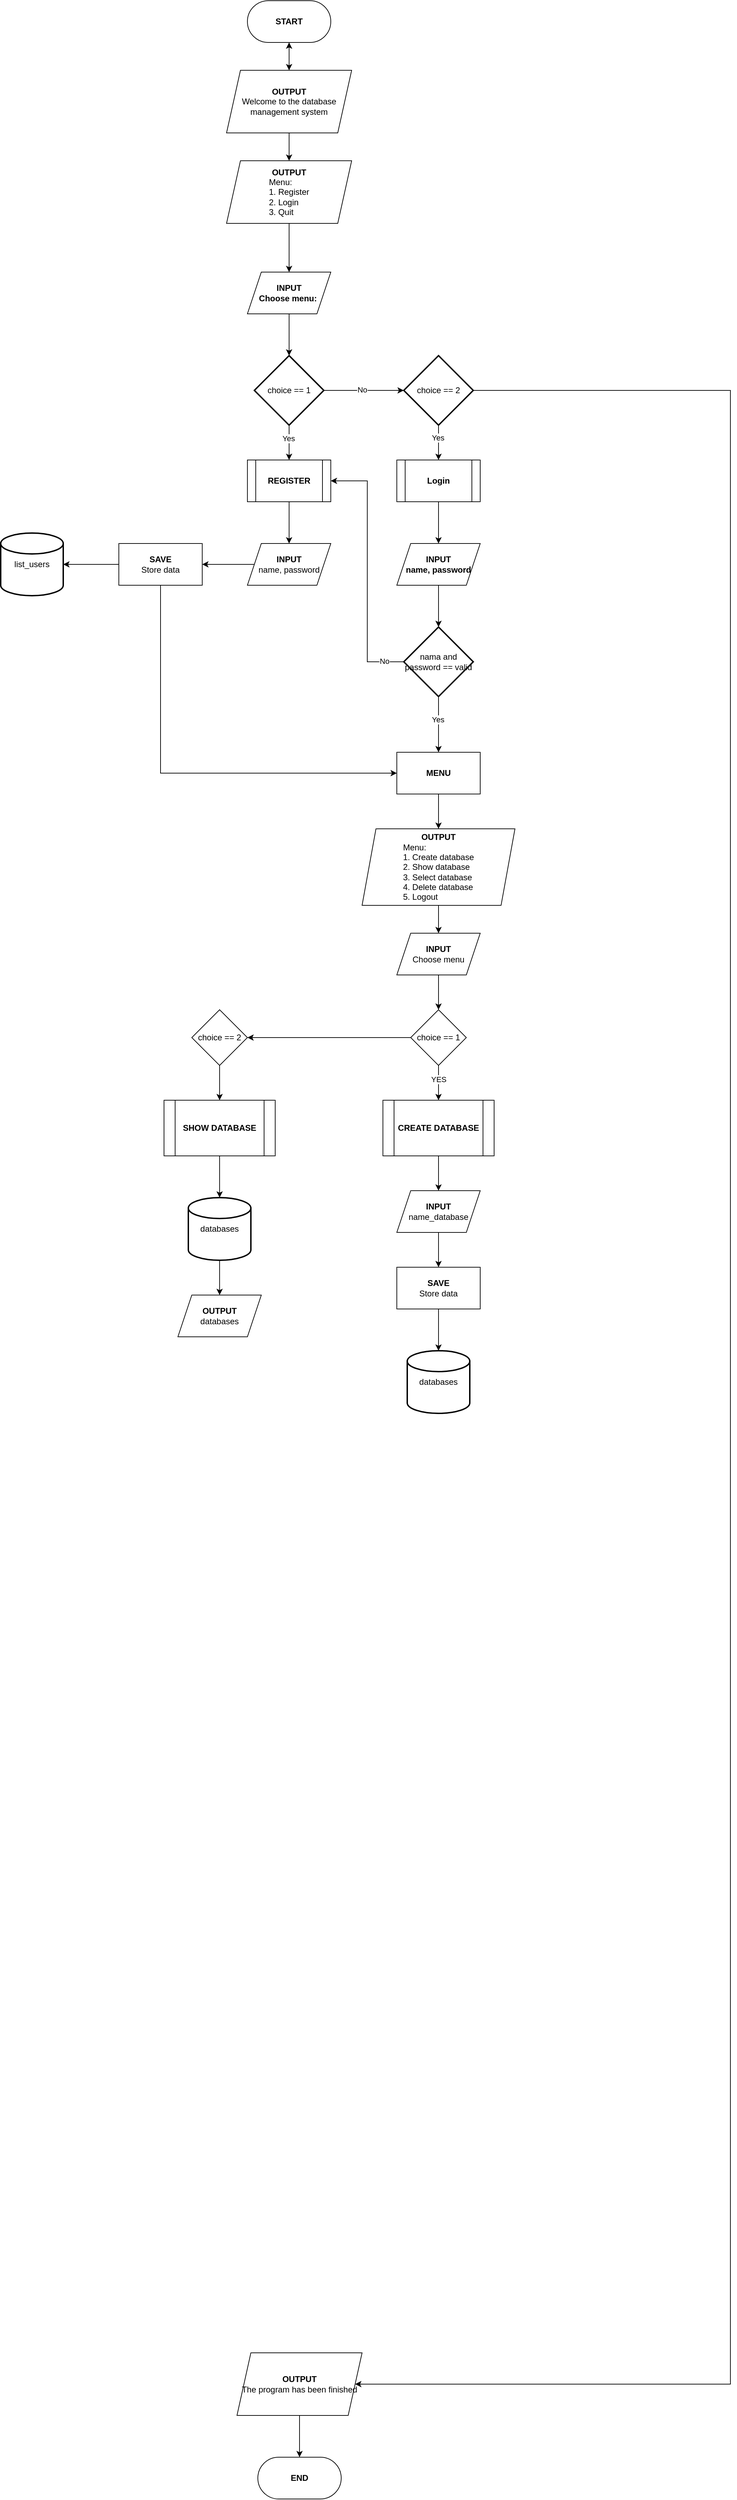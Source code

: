 <mxfile version="22.0.4" type="github">
  <diagram name="Page-1" id="uKVq-X5F2BDJgkiqnP7l">
    <mxGraphModel dx="1100" dy="1658" grid="1" gridSize="10" guides="1" tooltips="1" connect="1" arrows="1" fold="1" page="1" pageScale="1" pageWidth="850" pageHeight="1100" math="0" shadow="0">
      <root>
        <mxCell id="0" />
        <mxCell id="1" parent="0" />
        <mxCell id="BZm6boXefK9oKzFjIwJR-3" style="edgeStyle=orthogonalEdgeStyle;rounded=0;orthogonalLoop=1;jettySize=auto;html=1;entryX=0.5;entryY=0;entryDx=0;entryDy=0;" edge="1" parent="1" source="BZm6boXefK9oKzFjIwJR-1" target="BZm6boXefK9oKzFjIwJR-2">
          <mxGeometry relative="1" as="geometry" />
        </mxCell>
        <mxCell id="BZm6boXefK9oKzFjIwJR-1" value="&lt;b&gt;START&lt;/b&gt;" style="rounded=1;whiteSpace=wrap;html=1;arcSize=50;" vertex="1" parent="1">
          <mxGeometry x="365" y="-1040" width="120" height="60" as="geometry" />
        </mxCell>
        <mxCell id="BZm6boXefK9oKzFjIwJR-7" value="" style="edgeStyle=orthogonalEdgeStyle;rounded=0;orthogonalLoop=1;jettySize=auto;html=1;" edge="1" parent="1" source="BZm6boXefK9oKzFjIwJR-2" target="BZm6boXefK9oKzFjIwJR-4">
          <mxGeometry relative="1" as="geometry" />
        </mxCell>
        <mxCell id="BZm6boXefK9oKzFjIwJR-11" value="" style="edgeStyle=orthogonalEdgeStyle;rounded=0;orthogonalLoop=1;jettySize=auto;html=1;" edge="1" parent="1" source="BZm6boXefK9oKzFjIwJR-2" target="BZm6boXefK9oKzFjIwJR-1">
          <mxGeometry relative="1" as="geometry" />
        </mxCell>
        <mxCell id="BZm6boXefK9oKzFjIwJR-2" value="&lt;b&gt;OUTPUT&lt;/b&gt;&lt;br&gt;Welcome to the database management system" style="shape=parallelogram;perimeter=parallelogramPerimeter;whiteSpace=wrap;html=1;fixedSize=1;" vertex="1" parent="1">
          <mxGeometry x="335" y="-940" width="180" height="90" as="geometry" />
        </mxCell>
        <mxCell id="BZm6boXefK9oKzFjIwJR-71" value="" style="edgeStyle=orthogonalEdgeStyle;rounded=0;orthogonalLoop=1;jettySize=auto;html=1;" edge="1" parent="1" source="BZm6boXefK9oKzFjIwJR-4" target="BZm6boXefK9oKzFjIwJR-70">
          <mxGeometry relative="1" as="geometry" />
        </mxCell>
        <mxCell id="BZm6boXefK9oKzFjIwJR-4" value="&lt;b&gt;OUTPUT&lt;/b&gt;&lt;br&gt;&lt;div style=&quot;text-align: left;&quot;&gt;&lt;span style=&quot;background-color: initial;&quot;&gt;Menu:&lt;/span&gt;&lt;/div&gt;&lt;div style=&quot;text-align: left;&quot;&gt;1. Register&lt;/div&gt;&lt;div style=&quot;text-align: left;&quot;&gt;2. Login&lt;/div&gt;&lt;div style=&quot;text-align: left;&quot;&gt;3. Quit&lt;/div&gt;" style="shape=parallelogram;perimeter=parallelogramPerimeter;whiteSpace=wrap;html=1;fixedSize=1;" vertex="1" parent="1">
          <mxGeometry x="335" y="-810" width="180" height="90" as="geometry" />
        </mxCell>
        <mxCell id="BZm6boXefK9oKzFjIwJR-14" value="" style="edgeStyle=orthogonalEdgeStyle;rounded=0;orthogonalLoop=1;jettySize=auto;html=1;" edge="1" parent="1" source="BZm6boXefK9oKzFjIwJR-10" target="BZm6boXefK9oKzFjIwJR-12">
          <mxGeometry relative="1" as="geometry" />
        </mxCell>
        <mxCell id="BZm6boXefK9oKzFjIwJR-10" value="&lt;b&gt;OUTPUT&lt;/b&gt;&lt;br&gt;&lt;div style=&quot;text-align: left;&quot;&gt;The program has been finished&lt;/div&gt;" style="shape=parallelogram;perimeter=parallelogramPerimeter;whiteSpace=wrap;html=1;fixedSize=1;" vertex="1" parent="1">
          <mxGeometry x="350" y="2340" width="180" height="90" as="geometry" />
        </mxCell>
        <mxCell id="BZm6boXefK9oKzFjIwJR-12" value="&lt;b&gt;END&lt;/b&gt;" style="rounded=1;whiteSpace=wrap;html=1;arcSize=50;" vertex="1" parent="1">
          <mxGeometry x="380" y="2490" width="120" height="60" as="geometry" />
        </mxCell>
        <mxCell id="BZm6boXefK9oKzFjIwJR-41" style="edgeStyle=orthogonalEdgeStyle;rounded=0;orthogonalLoop=1;jettySize=auto;html=1;entryX=0.5;entryY=0;entryDx=0;entryDy=0;" edge="1" parent="1" source="BZm6boXefK9oKzFjIwJR-39" target="BZm6boXefK9oKzFjIwJR-40">
          <mxGeometry relative="1" as="geometry" />
        </mxCell>
        <mxCell id="BZm6boXefK9oKzFjIwJR-62" value="Yes" style="edgeLabel;html=1;align=center;verticalAlign=middle;resizable=0;points=[];" vertex="1" connectable="0" parent="BZm6boXefK9oKzFjIwJR-41">
          <mxGeometry x="-0.259" y="5" relative="1" as="geometry">
            <mxPoint x="-6" as="offset" />
          </mxGeometry>
        </mxCell>
        <mxCell id="BZm6boXefK9oKzFjIwJR-49" value="" style="edgeStyle=orthogonalEdgeStyle;rounded=0;orthogonalLoop=1;jettySize=auto;html=1;" edge="1" parent="1" source="BZm6boXefK9oKzFjIwJR-39" target="BZm6boXefK9oKzFjIwJR-48">
          <mxGeometry relative="1" as="geometry" />
        </mxCell>
        <mxCell id="BZm6boXefK9oKzFjIwJR-63" value="No" style="edgeLabel;html=1;align=center;verticalAlign=middle;resizable=0;points=[];" vertex="1" connectable="0" parent="BZm6boXefK9oKzFjIwJR-49">
          <mxGeometry x="-0.069" y="4" relative="1" as="geometry">
            <mxPoint x="1" y="3" as="offset" />
          </mxGeometry>
        </mxCell>
        <mxCell id="BZm6boXefK9oKzFjIwJR-39" value="choice == 1" style="strokeWidth=2;html=1;shape=mxgraph.flowchart.decision;whiteSpace=wrap;" vertex="1" parent="1">
          <mxGeometry x="375" y="-530" width="100" height="100" as="geometry" />
        </mxCell>
        <mxCell id="BZm6boXefK9oKzFjIwJR-43" value="" style="edgeStyle=orthogonalEdgeStyle;rounded=0;orthogonalLoop=1;jettySize=auto;html=1;" edge="1" parent="1" source="BZm6boXefK9oKzFjIwJR-40" target="BZm6boXefK9oKzFjIwJR-42">
          <mxGeometry relative="1" as="geometry" />
        </mxCell>
        <mxCell id="BZm6boXefK9oKzFjIwJR-40" value="&lt;b&gt;REGISTER&lt;/b&gt;" style="rounded=0;whiteSpace=wrap;html=1;shape=process;backgroundOutline=1;" vertex="1" parent="1">
          <mxGeometry x="365" y="-380" width="120" height="60" as="geometry" />
        </mxCell>
        <mxCell id="BZm6boXefK9oKzFjIwJR-46" style="edgeStyle=orthogonalEdgeStyle;rounded=0;orthogonalLoop=1;jettySize=auto;html=1;entryX=1;entryY=0.5;entryDx=0;entryDy=0;" edge="1" parent="1" source="BZm6boXefK9oKzFjIwJR-42" target="BZm6boXefK9oKzFjIwJR-45">
          <mxGeometry relative="1" as="geometry" />
        </mxCell>
        <mxCell id="BZm6boXefK9oKzFjIwJR-42" value="&lt;b&gt;INPUT&lt;/b&gt;&lt;br&gt;name, password" style="shape=parallelogram;perimeter=parallelogramPerimeter;whiteSpace=wrap;html=1;fixedSize=1;" vertex="1" parent="1">
          <mxGeometry x="365" y="-260" width="120" height="60" as="geometry" />
        </mxCell>
        <mxCell id="BZm6boXefK9oKzFjIwJR-44" value="list_users" style="strokeWidth=2;html=1;shape=mxgraph.flowchart.database;whiteSpace=wrap;" vertex="1" parent="1">
          <mxGeometry x="10" y="-275" width="90" height="90" as="geometry" />
        </mxCell>
        <mxCell id="BZm6boXefK9oKzFjIwJR-47" value="" style="edgeStyle=orthogonalEdgeStyle;rounded=0;orthogonalLoop=1;jettySize=auto;html=1;" edge="1" parent="1" source="BZm6boXefK9oKzFjIwJR-45" target="BZm6boXefK9oKzFjIwJR-44">
          <mxGeometry relative="1" as="geometry" />
        </mxCell>
        <mxCell id="BZm6boXefK9oKzFjIwJR-59" style="edgeStyle=orthogonalEdgeStyle;rounded=0;orthogonalLoop=1;jettySize=auto;html=1;entryX=0;entryY=0.5;entryDx=0;entryDy=0;" edge="1" parent="1" source="BZm6boXefK9oKzFjIwJR-45" target="BZm6boXefK9oKzFjIwJR-57">
          <mxGeometry relative="1" as="geometry">
            <Array as="points">
              <mxPoint x="240" y="70" />
            </Array>
          </mxGeometry>
        </mxCell>
        <mxCell id="BZm6boXefK9oKzFjIwJR-45" value="&lt;b&gt;SAVE&lt;/b&gt;&lt;br&gt;Store data" style="rounded=0;whiteSpace=wrap;html=1;" vertex="1" parent="1">
          <mxGeometry x="180" y="-260" width="120" height="60" as="geometry" />
        </mxCell>
        <mxCell id="BZm6boXefK9oKzFjIwJR-51" value="" style="edgeStyle=orthogonalEdgeStyle;rounded=0;orthogonalLoop=1;jettySize=auto;html=1;" edge="1" parent="1" source="BZm6boXefK9oKzFjIwJR-48" target="BZm6boXefK9oKzFjIwJR-50">
          <mxGeometry relative="1" as="geometry" />
        </mxCell>
        <mxCell id="BZm6boXefK9oKzFjIwJR-64" value="Yes" style="edgeLabel;html=1;align=center;verticalAlign=middle;resizable=0;points=[];" vertex="1" connectable="0" parent="BZm6boXefK9oKzFjIwJR-51">
          <mxGeometry x="-0.306" y="4" relative="1" as="geometry">
            <mxPoint x="-5" as="offset" />
          </mxGeometry>
        </mxCell>
        <mxCell id="BZm6boXefK9oKzFjIwJR-65" style="edgeStyle=orthogonalEdgeStyle;rounded=0;orthogonalLoop=1;jettySize=auto;html=1;entryX=1;entryY=0.5;entryDx=0;entryDy=0;" edge="1" parent="1" source="BZm6boXefK9oKzFjIwJR-48" target="BZm6boXefK9oKzFjIwJR-10">
          <mxGeometry relative="1" as="geometry">
            <Array as="points">
              <mxPoint x="1060" y="-480" />
              <mxPoint x="1060" y="2385" />
            </Array>
          </mxGeometry>
        </mxCell>
        <mxCell id="BZm6boXefK9oKzFjIwJR-48" value="choice == 2" style="strokeWidth=2;html=1;shape=mxgraph.flowchart.decision;whiteSpace=wrap;" vertex="1" parent="1">
          <mxGeometry x="590" y="-530" width="100" height="100" as="geometry" />
        </mxCell>
        <mxCell id="BZm6boXefK9oKzFjIwJR-53" value="" style="edgeStyle=orthogonalEdgeStyle;rounded=0;orthogonalLoop=1;jettySize=auto;html=1;" edge="1" parent="1" source="BZm6boXefK9oKzFjIwJR-50" target="BZm6boXefK9oKzFjIwJR-52">
          <mxGeometry relative="1" as="geometry" />
        </mxCell>
        <mxCell id="BZm6boXefK9oKzFjIwJR-50" value="Login" style="rounded=0;whiteSpace=wrap;html=1;fontStyle=1;shape=process;backgroundOutline=1;" vertex="1" parent="1">
          <mxGeometry x="580" y="-380" width="120" height="60" as="geometry" />
        </mxCell>
        <mxCell id="BZm6boXefK9oKzFjIwJR-55" value="" style="edgeStyle=orthogonalEdgeStyle;rounded=0;orthogonalLoop=1;jettySize=auto;html=1;" edge="1" parent="1" source="BZm6boXefK9oKzFjIwJR-52" target="BZm6boXefK9oKzFjIwJR-54">
          <mxGeometry relative="1" as="geometry" />
        </mxCell>
        <mxCell id="BZm6boXefK9oKzFjIwJR-52" value="&lt;b&gt;INPUT&lt;br&gt;name, password&lt;br&gt;&lt;/b&gt;" style="shape=parallelogram;perimeter=parallelogramPerimeter;whiteSpace=wrap;html=1;fixedSize=1;" vertex="1" parent="1">
          <mxGeometry x="580" y="-260" width="120" height="60" as="geometry" />
        </mxCell>
        <mxCell id="BZm6boXefK9oKzFjIwJR-56" style="edgeStyle=orthogonalEdgeStyle;rounded=0;orthogonalLoop=1;jettySize=auto;html=1;entryX=1;entryY=0.5;entryDx=0;entryDy=0;" edge="1" parent="1" source="BZm6boXefK9oKzFjIwJR-54" target="BZm6boXefK9oKzFjIwJR-40">
          <mxGeometry relative="1" as="geometry" />
        </mxCell>
        <mxCell id="BZm6boXefK9oKzFjIwJR-61" value="No" style="edgeLabel;html=1;align=center;verticalAlign=middle;resizable=0;points=[];" vertex="1" connectable="0" parent="BZm6boXefK9oKzFjIwJR-56">
          <mxGeometry x="-0.825" y="-4" relative="1" as="geometry">
            <mxPoint x="4" y="3" as="offset" />
          </mxGeometry>
        </mxCell>
        <mxCell id="BZm6boXefK9oKzFjIwJR-58" value="" style="edgeStyle=orthogonalEdgeStyle;rounded=0;orthogonalLoop=1;jettySize=auto;html=1;" edge="1" parent="1" source="BZm6boXefK9oKzFjIwJR-54" target="BZm6boXefK9oKzFjIwJR-57">
          <mxGeometry relative="1" as="geometry" />
        </mxCell>
        <mxCell id="BZm6boXefK9oKzFjIwJR-60" value="Yes" style="edgeLabel;html=1;align=center;verticalAlign=middle;resizable=0;points=[];" vertex="1" connectable="0" parent="BZm6boXefK9oKzFjIwJR-58">
          <mxGeometry x="-0.175" y="4" relative="1" as="geometry">
            <mxPoint x="-5" as="offset" />
          </mxGeometry>
        </mxCell>
        <mxCell id="BZm6boXefK9oKzFjIwJR-54" value="nama and password == valid" style="strokeWidth=2;html=1;shape=mxgraph.flowchart.decision;whiteSpace=wrap;" vertex="1" parent="1">
          <mxGeometry x="590" y="-140" width="100" height="100" as="geometry" />
        </mxCell>
        <mxCell id="BZm6boXefK9oKzFjIwJR-67" value="" style="edgeStyle=orthogonalEdgeStyle;rounded=0;orthogonalLoop=1;jettySize=auto;html=1;" edge="1" parent="1" source="BZm6boXefK9oKzFjIwJR-57" target="BZm6boXefK9oKzFjIwJR-66">
          <mxGeometry relative="1" as="geometry" />
        </mxCell>
        <mxCell id="BZm6boXefK9oKzFjIwJR-57" value="&lt;span&gt;MENU&lt;/span&gt;" style="rounded=0;whiteSpace=wrap;html=1;fontStyle=1" vertex="1" parent="1">
          <mxGeometry x="580" y="40" width="120" height="60" as="geometry" />
        </mxCell>
        <mxCell id="BZm6boXefK9oKzFjIwJR-69" value="" style="edgeStyle=orthogonalEdgeStyle;rounded=0;orthogonalLoop=1;jettySize=auto;html=1;" edge="1" parent="1" source="BZm6boXefK9oKzFjIwJR-66" target="BZm6boXefK9oKzFjIwJR-68">
          <mxGeometry relative="1" as="geometry" />
        </mxCell>
        <mxCell id="BZm6boXefK9oKzFjIwJR-66" value="&lt;b&gt;OUTPUT&lt;/b&gt;&lt;br&gt;&lt;div style=&quot;text-align: left;&quot;&gt;&lt;span style=&quot;background-color: initial;&quot;&gt;Menu:&lt;/span&gt;&lt;/div&gt;&lt;div style=&quot;text-align: left;&quot;&gt;1. Create database&lt;/div&gt;&lt;div style=&quot;text-align: left;&quot;&gt;2. Show database&lt;/div&gt;&lt;div style=&quot;text-align: left;&quot;&gt;3. Select database&lt;/div&gt;&lt;div style=&quot;text-align: left;&quot;&gt;4. Delete database&lt;/div&gt;&lt;div style=&quot;text-align: left;&quot;&gt;5. Logout&lt;/div&gt;" style="shape=parallelogram;perimeter=parallelogramPerimeter;whiteSpace=wrap;html=1;fixedSize=1;" vertex="1" parent="1">
          <mxGeometry x="530" y="150" width="220" height="110" as="geometry" />
        </mxCell>
        <mxCell id="BZm6boXefK9oKzFjIwJR-74" value="" style="edgeStyle=orthogonalEdgeStyle;rounded=0;orthogonalLoop=1;jettySize=auto;html=1;" edge="1" parent="1" source="BZm6boXefK9oKzFjIwJR-68" target="BZm6boXefK9oKzFjIwJR-73">
          <mxGeometry relative="1" as="geometry" />
        </mxCell>
        <mxCell id="BZm6boXefK9oKzFjIwJR-68" value="&lt;b&gt;INPUT&lt;/b&gt;&lt;br&gt;Choose menu" style="shape=parallelogram;perimeter=parallelogramPerimeter;whiteSpace=wrap;html=1;fixedSize=1;" vertex="1" parent="1">
          <mxGeometry x="580" y="300" width="120" height="60" as="geometry" />
        </mxCell>
        <mxCell id="BZm6boXefK9oKzFjIwJR-72" value="" style="edgeStyle=orthogonalEdgeStyle;rounded=0;orthogonalLoop=1;jettySize=auto;html=1;" edge="1" parent="1" source="BZm6boXefK9oKzFjIwJR-70" target="BZm6boXefK9oKzFjIwJR-39">
          <mxGeometry relative="1" as="geometry" />
        </mxCell>
        <mxCell id="BZm6boXefK9oKzFjIwJR-70" value="&lt;b&gt;INPUT&lt;br&gt;Choose menu:&amp;nbsp;&lt;br&gt;&lt;/b&gt;" style="shape=parallelogram;perimeter=parallelogramPerimeter;whiteSpace=wrap;html=1;fixedSize=1;" vertex="1" parent="1">
          <mxGeometry x="365" y="-650" width="120" height="60" as="geometry" />
        </mxCell>
        <mxCell id="BZm6boXefK9oKzFjIwJR-79" value="" style="edgeStyle=orthogonalEdgeStyle;rounded=0;orthogonalLoop=1;jettySize=auto;html=1;" edge="1" parent="1" source="BZm6boXefK9oKzFjIwJR-73" target="BZm6boXefK9oKzFjIwJR-78">
          <mxGeometry relative="1" as="geometry" />
        </mxCell>
        <mxCell id="BZm6boXefK9oKzFjIwJR-80" value="YES" style="edgeLabel;html=1;align=center;verticalAlign=middle;resizable=0;points=[];" vertex="1" connectable="0" parent="BZm6boXefK9oKzFjIwJR-79">
          <mxGeometry x="-0.366" y="4" relative="1" as="geometry">
            <mxPoint x="-4" y="4" as="offset" />
          </mxGeometry>
        </mxCell>
        <mxCell id="BZm6boXefK9oKzFjIwJR-88" style="edgeStyle=orthogonalEdgeStyle;rounded=0;orthogonalLoop=1;jettySize=auto;html=1;entryX=1;entryY=0.5;entryDx=0;entryDy=0;" edge="1" parent="1" source="BZm6boXefK9oKzFjIwJR-73" target="BZm6boXefK9oKzFjIwJR-87">
          <mxGeometry relative="1" as="geometry" />
        </mxCell>
        <mxCell id="BZm6boXefK9oKzFjIwJR-73" value="choice == 1" style="rhombus;whiteSpace=wrap;html=1;" vertex="1" parent="1">
          <mxGeometry x="600" y="410" width="80" height="80" as="geometry" />
        </mxCell>
        <mxCell id="BZm6boXefK9oKzFjIwJR-82" value="" style="edgeStyle=orthogonalEdgeStyle;rounded=0;orthogonalLoop=1;jettySize=auto;html=1;" edge="1" parent="1" source="BZm6boXefK9oKzFjIwJR-78" target="BZm6boXefK9oKzFjIwJR-81">
          <mxGeometry relative="1" as="geometry" />
        </mxCell>
        <mxCell id="BZm6boXefK9oKzFjIwJR-78" value="&lt;b&gt;CREATE DATABASE&lt;/b&gt;" style="shape=process;whiteSpace=wrap;html=1;backgroundOutline=1;" vertex="1" parent="1">
          <mxGeometry x="560" y="540" width="160" height="80" as="geometry" />
        </mxCell>
        <mxCell id="BZm6boXefK9oKzFjIwJR-84" value="" style="edgeStyle=orthogonalEdgeStyle;rounded=0;orthogonalLoop=1;jettySize=auto;html=1;" edge="1" parent="1" source="BZm6boXefK9oKzFjIwJR-81" target="BZm6boXefK9oKzFjIwJR-83">
          <mxGeometry relative="1" as="geometry" />
        </mxCell>
        <mxCell id="BZm6boXefK9oKzFjIwJR-81" value="&lt;b&gt;INPUT&lt;br&gt;&lt;/b&gt;name_database" style="shape=parallelogram;perimeter=parallelogramPerimeter;whiteSpace=wrap;html=1;fixedSize=1;" vertex="1" parent="1">
          <mxGeometry x="580" y="670" width="120" height="60" as="geometry" />
        </mxCell>
        <mxCell id="BZm6boXefK9oKzFjIwJR-86" value="" style="edgeStyle=orthogonalEdgeStyle;rounded=0;orthogonalLoop=1;jettySize=auto;html=1;" edge="1" parent="1" source="BZm6boXefK9oKzFjIwJR-83" target="BZm6boXefK9oKzFjIwJR-85">
          <mxGeometry relative="1" as="geometry" />
        </mxCell>
        <mxCell id="BZm6boXefK9oKzFjIwJR-83" value="&lt;b&gt;SAVE&lt;/b&gt;&lt;br&gt;Store data" style="rounded=0;whiteSpace=wrap;html=1;" vertex="1" parent="1">
          <mxGeometry x="580" y="780" width="120" height="60" as="geometry" />
        </mxCell>
        <mxCell id="BZm6boXefK9oKzFjIwJR-85" value="databases" style="strokeWidth=2;html=1;shape=mxgraph.flowchart.database;whiteSpace=wrap;" vertex="1" parent="1">
          <mxGeometry x="595" y="900" width="90" height="90" as="geometry" />
        </mxCell>
        <mxCell id="BZm6boXefK9oKzFjIwJR-90" value="" style="edgeStyle=orthogonalEdgeStyle;rounded=0;orthogonalLoop=1;jettySize=auto;html=1;" edge="1" parent="1" source="BZm6boXefK9oKzFjIwJR-87" target="BZm6boXefK9oKzFjIwJR-89">
          <mxGeometry relative="1" as="geometry" />
        </mxCell>
        <mxCell id="BZm6boXefK9oKzFjIwJR-87" value="choice == 2" style="rhombus;whiteSpace=wrap;html=1;" vertex="1" parent="1">
          <mxGeometry x="285" y="410" width="80" height="80" as="geometry" />
        </mxCell>
        <mxCell id="BZm6boXefK9oKzFjIwJR-92" value="" style="edgeStyle=orthogonalEdgeStyle;rounded=0;orthogonalLoop=1;jettySize=auto;html=1;" edge="1" parent="1" source="BZm6boXefK9oKzFjIwJR-89" target="BZm6boXefK9oKzFjIwJR-91">
          <mxGeometry relative="1" as="geometry" />
        </mxCell>
        <mxCell id="BZm6boXefK9oKzFjIwJR-89" value="&lt;b&gt;SHOW DATABASE&lt;/b&gt;" style="shape=process;whiteSpace=wrap;html=1;backgroundOutline=1;" vertex="1" parent="1">
          <mxGeometry x="245" y="540" width="160" height="80" as="geometry" />
        </mxCell>
        <mxCell id="BZm6boXefK9oKzFjIwJR-96" value="" style="edgeStyle=orthogonalEdgeStyle;rounded=0;orthogonalLoop=1;jettySize=auto;html=1;" edge="1" parent="1" source="BZm6boXefK9oKzFjIwJR-91" target="BZm6boXefK9oKzFjIwJR-93">
          <mxGeometry relative="1" as="geometry" />
        </mxCell>
        <mxCell id="BZm6boXefK9oKzFjIwJR-91" value="databases" style="strokeWidth=2;html=1;shape=mxgraph.flowchart.database;whiteSpace=wrap;" vertex="1" parent="1">
          <mxGeometry x="280" y="680" width="90" height="90" as="geometry" />
        </mxCell>
        <mxCell id="BZm6boXefK9oKzFjIwJR-93" value="&lt;b&gt;OUTPUT&lt;/b&gt;&lt;br&gt;databases" style="shape=parallelogram;perimeter=parallelogramPerimeter;whiteSpace=wrap;html=1;fixedSize=1;" vertex="1" parent="1">
          <mxGeometry x="265" y="820" width="120" height="60" as="geometry" />
        </mxCell>
      </root>
    </mxGraphModel>
  </diagram>
</mxfile>
